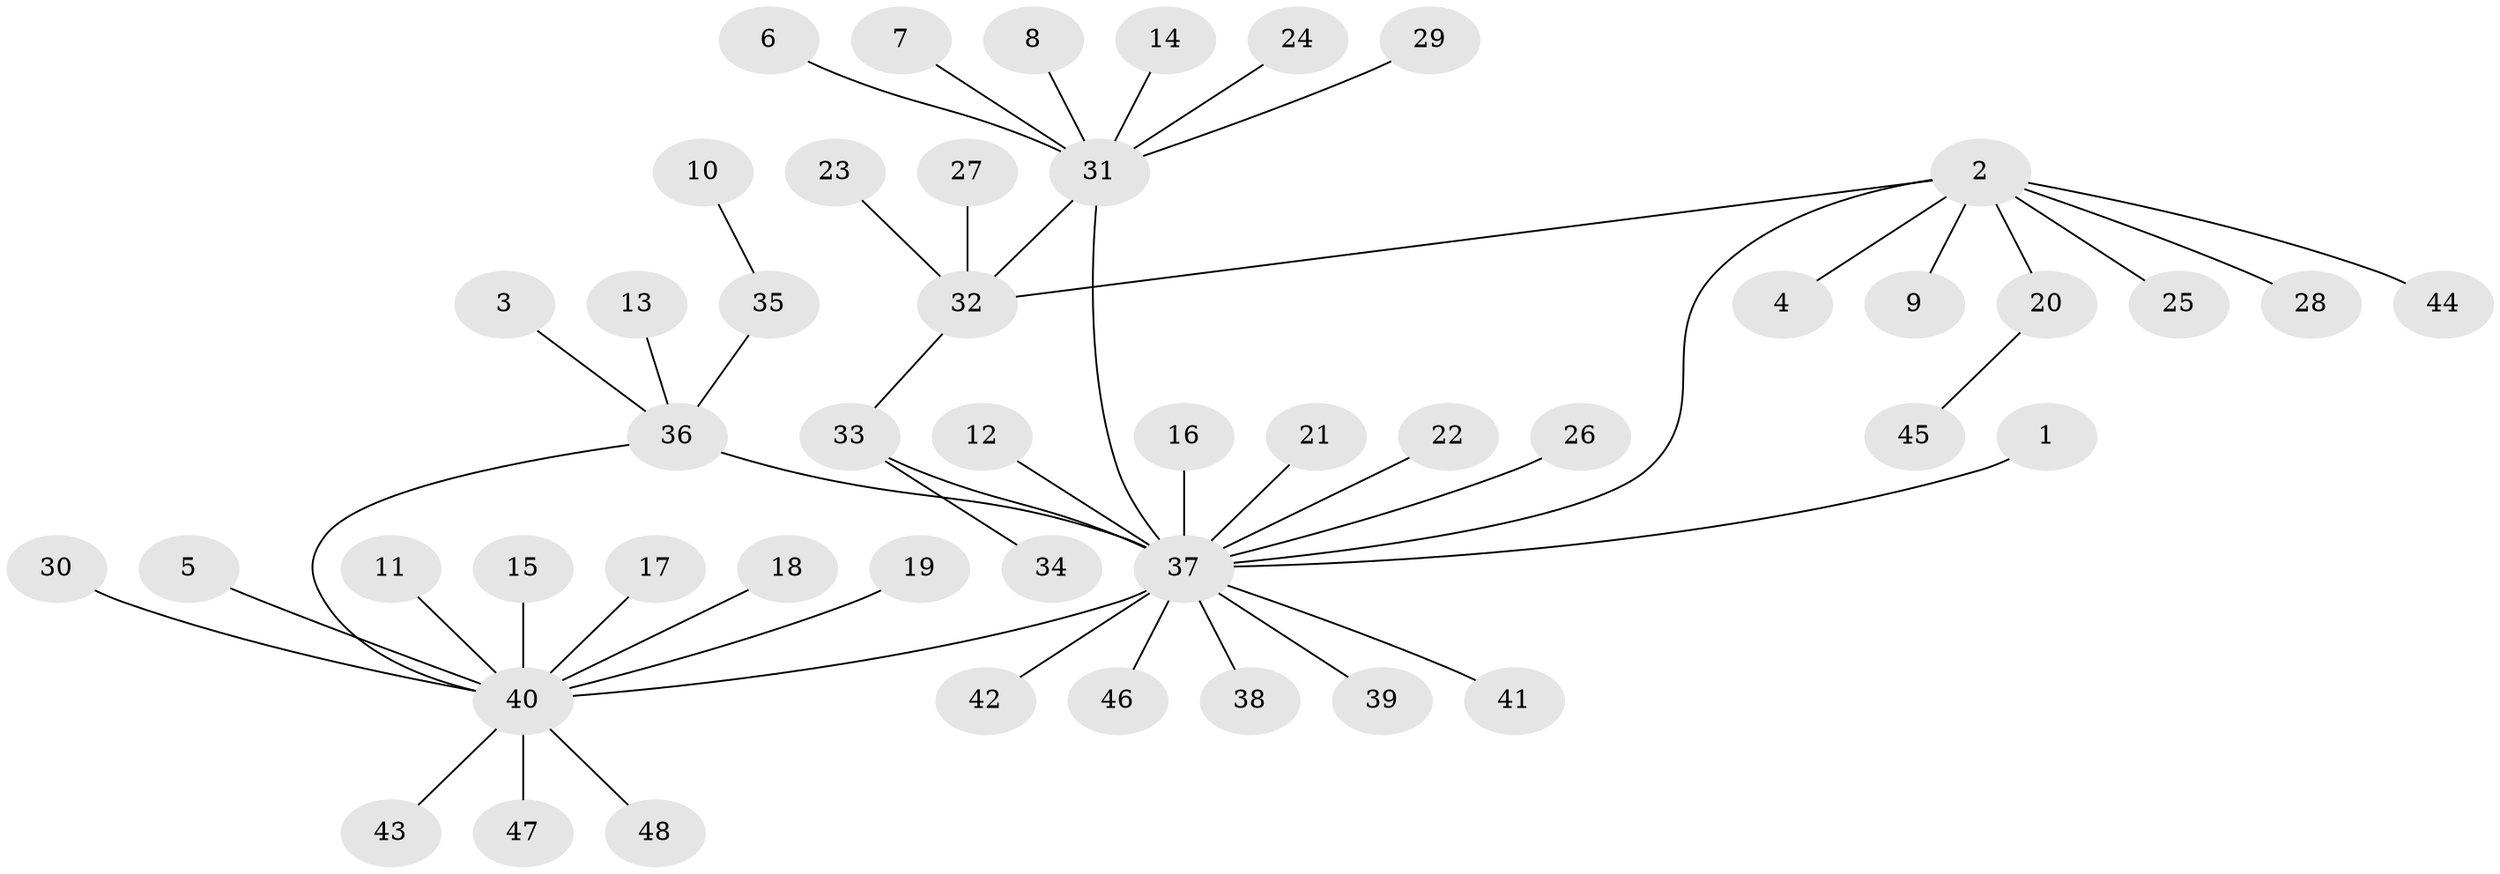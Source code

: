 // original degree distribution, {10: 0.010416666666666666, 2: 0.17708333333333334, 17: 0.010416666666666666, 6: 0.010416666666666666, 7: 0.010416666666666666, 8: 0.010416666666666666, 3: 0.07291666666666667, 1: 0.6458333333333334, 4: 0.03125, 9: 0.010416666666666666, 14: 0.010416666666666666}
// Generated by graph-tools (version 1.1) at 2025/25/03/09/25 03:25:58]
// undirected, 48 vertices, 50 edges
graph export_dot {
graph [start="1"]
  node [color=gray90,style=filled];
  1;
  2;
  3;
  4;
  5;
  6;
  7;
  8;
  9;
  10;
  11;
  12;
  13;
  14;
  15;
  16;
  17;
  18;
  19;
  20;
  21;
  22;
  23;
  24;
  25;
  26;
  27;
  28;
  29;
  30;
  31;
  32;
  33;
  34;
  35;
  36;
  37;
  38;
  39;
  40;
  41;
  42;
  43;
  44;
  45;
  46;
  47;
  48;
  1 -- 37 [weight=1.0];
  2 -- 4 [weight=1.0];
  2 -- 9 [weight=1.0];
  2 -- 20 [weight=1.0];
  2 -- 25 [weight=1.0];
  2 -- 28 [weight=1.0];
  2 -- 32 [weight=1.0];
  2 -- 37 [weight=1.0];
  2 -- 44 [weight=1.0];
  3 -- 36 [weight=1.0];
  5 -- 40 [weight=1.0];
  6 -- 31 [weight=1.0];
  7 -- 31 [weight=1.0];
  8 -- 31 [weight=1.0];
  10 -- 35 [weight=1.0];
  11 -- 40 [weight=1.0];
  12 -- 37 [weight=1.0];
  13 -- 36 [weight=1.0];
  14 -- 31 [weight=1.0];
  15 -- 40 [weight=1.0];
  16 -- 37 [weight=1.0];
  17 -- 40 [weight=1.0];
  18 -- 40 [weight=1.0];
  19 -- 40 [weight=1.0];
  20 -- 45 [weight=1.0];
  21 -- 37 [weight=1.0];
  22 -- 37 [weight=1.0];
  23 -- 32 [weight=1.0];
  24 -- 31 [weight=1.0];
  26 -- 37 [weight=1.0];
  27 -- 32 [weight=1.0];
  29 -- 31 [weight=1.0];
  30 -- 40 [weight=1.0];
  31 -- 32 [weight=1.0];
  31 -- 37 [weight=1.0];
  32 -- 33 [weight=1.0];
  33 -- 34 [weight=1.0];
  33 -- 37 [weight=1.0];
  35 -- 36 [weight=1.0];
  36 -- 37 [weight=2.0];
  36 -- 40 [weight=1.0];
  37 -- 38 [weight=1.0];
  37 -- 39 [weight=1.0];
  37 -- 40 [weight=1.0];
  37 -- 41 [weight=1.0];
  37 -- 42 [weight=1.0];
  37 -- 46 [weight=2.0];
  40 -- 43 [weight=1.0];
  40 -- 47 [weight=1.0];
  40 -- 48 [weight=1.0];
}
